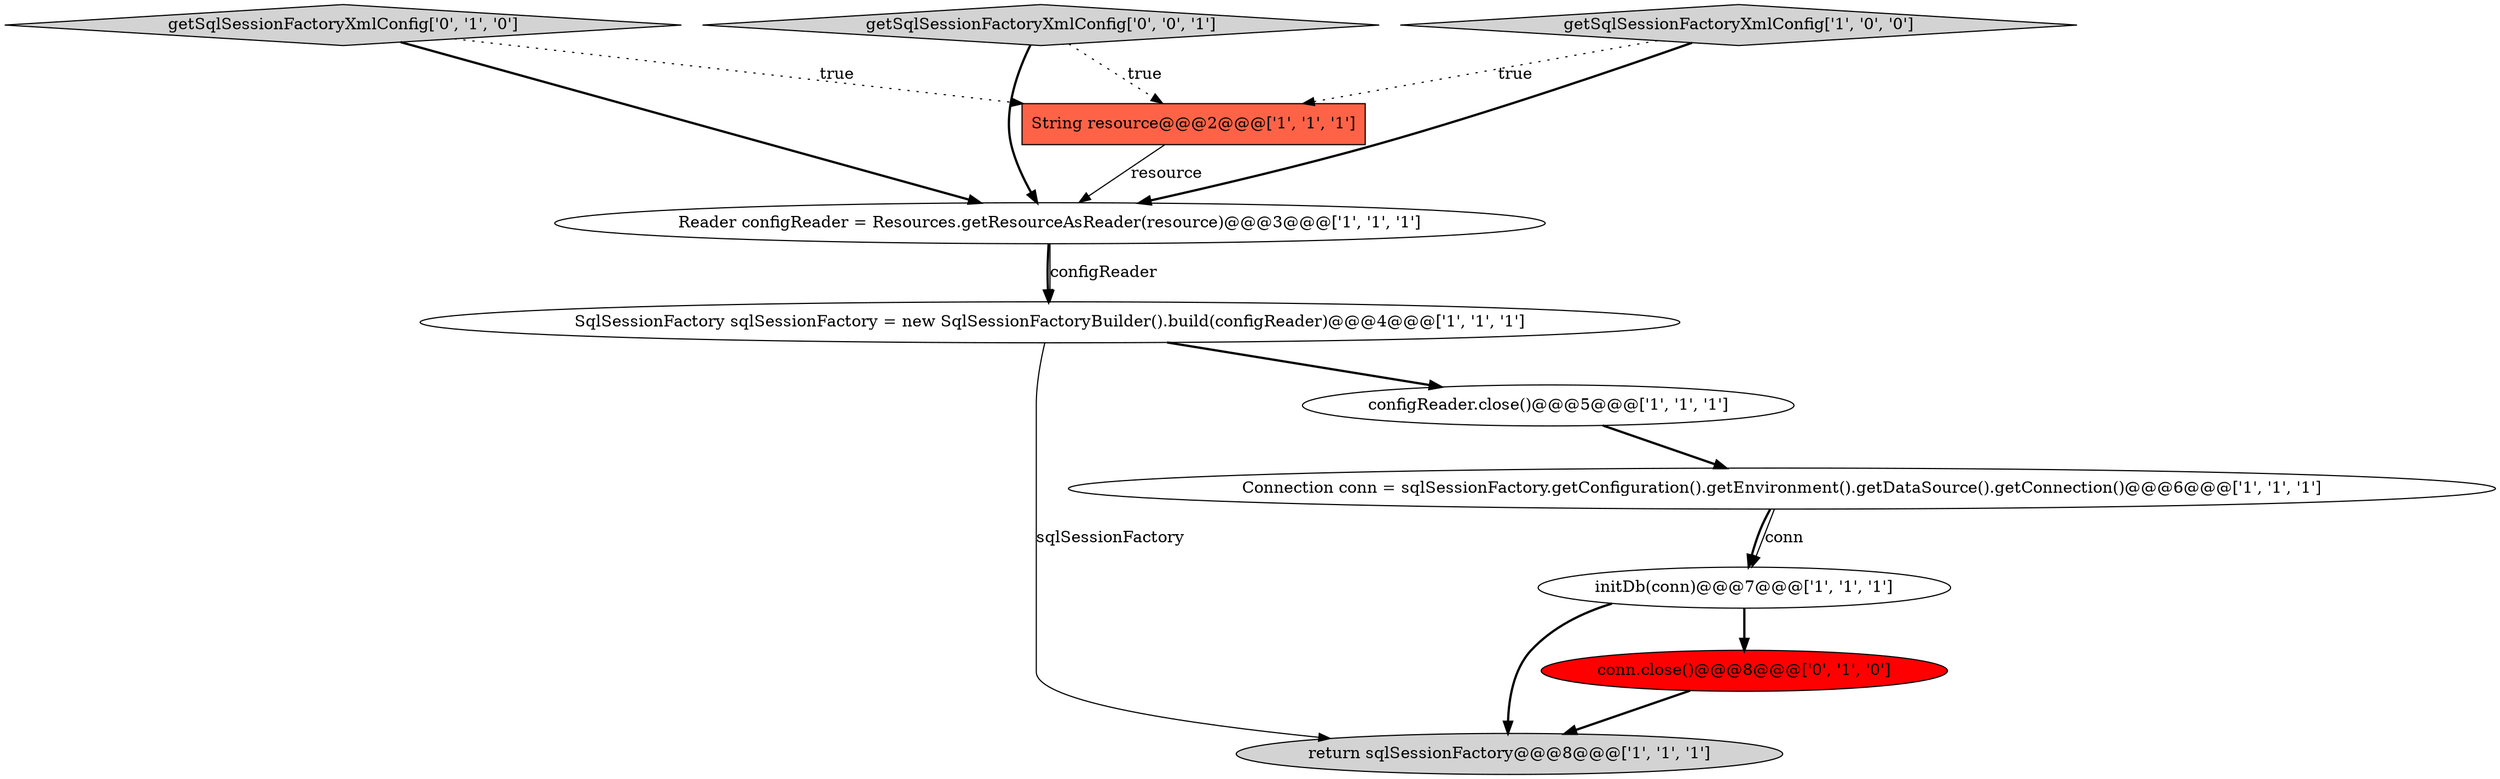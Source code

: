 digraph {
3 [style = filled, label = "SqlSessionFactory sqlSessionFactory = new SqlSessionFactoryBuilder().build(configReader)@@@4@@@['1', '1', '1']", fillcolor = white, shape = ellipse image = "AAA0AAABBB1BBB"];
9 [style = filled, label = "conn.close()@@@8@@@['0', '1', '0']", fillcolor = red, shape = ellipse image = "AAA1AAABBB2BBB"];
8 [style = filled, label = "getSqlSessionFactoryXmlConfig['0', '1', '0']", fillcolor = lightgray, shape = diamond image = "AAA0AAABBB2BBB"];
0 [style = filled, label = "String resource@@@2@@@['1', '1', '1']", fillcolor = tomato, shape = box image = "AAA0AAABBB1BBB"];
10 [style = filled, label = "getSqlSessionFactoryXmlConfig['0', '0', '1']", fillcolor = lightgray, shape = diamond image = "AAA0AAABBB3BBB"];
1 [style = filled, label = "Connection conn = sqlSessionFactory.getConfiguration().getEnvironment().getDataSource().getConnection()@@@6@@@['1', '1', '1']", fillcolor = white, shape = ellipse image = "AAA0AAABBB1BBB"];
2 [style = filled, label = "initDb(conn)@@@7@@@['1', '1', '1']", fillcolor = white, shape = ellipse image = "AAA0AAABBB1BBB"];
7 [style = filled, label = "getSqlSessionFactoryXmlConfig['1', '0', '0']", fillcolor = lightgray, shape = diamond image = "AAA0AAABBB1BBB"];
6 [style = filled, label = "Reader configReader = Resources.getResourceAsReader(resource)@@@3@@@['1', '1', '1']", fillcolor = white, shape = ellipse image = "AAA0AAABBB1BBB"];
5 [style = filled, label = "return sqlSessionFactory@@@8@@@['1', '1', '1']", fillcolor = lightgray, shape = ellipse image = "AAA0AAABBB1BBB"];
4 [style = filled, label = "configReader.close()@@@5@@@['1', '1', '1']", fillcolor = white, shape = ellipse image = "AAA0AAABBB1BBB"];
9->5 [style = bold, label=""];
6->3 [style = bold, label=""];
10->0 [style = dotted, label="true"];
8->0 [style = dotted, label="true"];
4->1 [style = bold, label=""];
6->3 [style = solid, label="configReader"];
1->2 [style = bold, label=""];
2->5 [style = bold, label=""];
8->6 [style = bold, label=""];
2->9 [style = bold, label=""];
7->0 [style = dotted, label="true"];
1->2 [style = solid, label="conn"];
3->4 [style = bold, label=""];
10->6 [style = bold, label=""];
3->5 [style = solid, label="sqlSessionFactory"];
7->6 [style = bold, label=""];
0->6 [style = solid, label="resource"];
}
